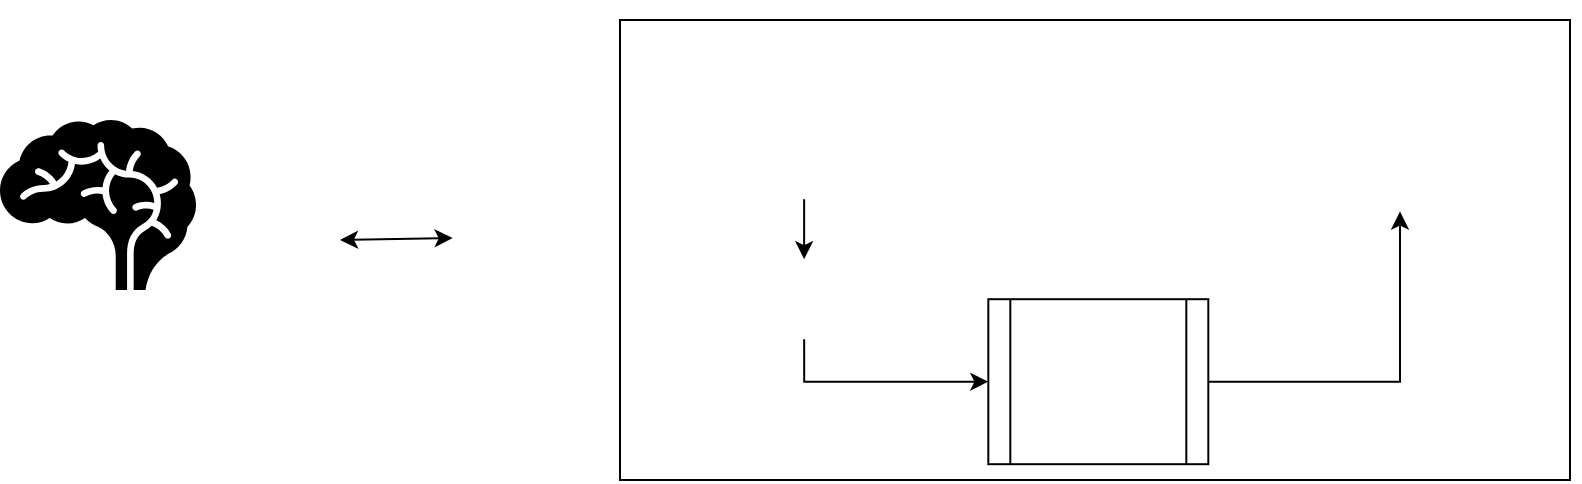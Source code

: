 <mxfile version="20.8.10" type="github">
  <diagram name="Page-1" id="FIsLYuHzlU_XFJ1SP3E0">
    <mxGraphModel dx="1257" dy="661" grid="1" gridSize="10" guides="1" tooltips="1" connect="1" arrows="1" fold="1" page="1" pageScale="1" pageWidth="850" pageHeight="1100" math="0" shadow="0">
      <root>
        <mxCell id="0" />
        <mxCell id="1" parent="0" />
        <mxCell id="zBlL3TUO0Pgipew5Sboh-2" value="" style="shape=mxgraph.signs.healthcare.brain;html=1;pointerEvents=1;fillColor=#000000;strokeColor=none;verticalLabelPosition=bottom;verticalAlign=top;align=center;" vertex="1" parent="1">
          <mxGeometry x="50" y="180" width="98" height="85" as="geometry" />
        </mxCell>
        <mxCell id="zBlL3TUO0Pgipew5Sboh-4" value="" style="shape=image;html=1;verticalAlign=top;verticalLabelPosition=bottom;labelBackgroundColor=#ffffff;imageAspect=0;aspect=fixed;image=https://cdn0.iconfinder.com/data/icons/phosphor-duotone-vol-5/256/wave-sine-duotone-128.png" vertex="1" parent="1">
          <mxGeometry x="61.5" y="240" width="75" height="75" as="geometry" />
        </mxCell>
        <mxCell id="zBlL3TUO0Pgipew5Sboh-8" value="" style="shape=image;imageAspect=0;aspect=fixed;verticalLabelPosition=bottom;verticalAlign=top;image=https://th.bing.com/th/id/OIP.oR23gtayus8NnhMo5mmxAAHaIy?pid=ImgDet&amp;rs=1;" vertex="1" parent="1">
          <mxGeometry x="220" y="120" width="52.87" height="62.62" as="geometry" />
        </mxCell>
        <mxCell id="zBlL3TUO0Pgipew5Sboh-9" value="" style="shape=image;imageAspect=0;aspect=fixed;verticalLabelPosition=bottom;verticalAlign=top;image=https://www.bci2000.org/mediawiki/images/thumb/1/16/Cyton-Daisy.jpg/500px-Cyton-Daisy.jpg;" vertex="1" parent="1">
          <mxGeometry x="160" y="200" width="60" height="80" as="geometry" />
        </mxCell>
        <mxCell id="zBlL3TUO0Pgipew5Sboh-10" value="" style="shape=image;imageAspect=0;aspect=fixed;verticalLabelPosition=bottom;verticalAlign=top;image=https://raw.githubusercontent.com/OpenBCI/Docs/master/assets/images/dongleConnection.png;clipPath=inset(27.88% 33.33% 27.88% 33.33%);" vertex="1" parent="1">
          <mxGeometry x="280" y="197.5" width="80" height="80" as="geometry" />
        </mxCell>
        <mxCell id="zBlL3TUO0Pgipew5Sboh-34" value="" style="endArrow=classic;startArrow=classic;html=1;rounded=0;fontSize=2;exitX=1;exitY=0.5;exitDx=0;exitDy=0;entryX=-0.046;entryY=0.519;entryDx=0;entryDy=0;entryPerimeter=0;" edge="1" parent="1" source="zBlL3TUO0Pgipew5Sboh-9" target="zBlL3TUO0Pgipew5Sboh-10">
          <mxGeometry width="50" height="50" relative="1" as="geometry">
            <mxPoint x="380" y="280" as="sourcePoint" />
            <mxPoint x="430" y="230" as="targetPoint" />
          </mxGeometry>
        </mxCell>
        <mxCell id="zBlL3TUO0Pgipew5Sboh-36" value="" style="group" vertex="1" connectable="0" parent="1">
          <mxGeometry x="360" y="130" width="480" height="230" as="geometry" />
        </mxCell>
        <mxCell id="zBlL3TUO0Pgipew5Sboh-17" value="" style="whiteSpace=wrap;html=1;fontSize=2;fillColor=none;sketch=0;strokeWidth=1;gradientColor=none;gradientDirection=south;strokeColor=default;labelPosition=center;verticalLabelPosition=bottom;align=center;verticalAlign=top;fontFamily=Helvetica;fontStyle=1;movable=1;resizable=1;rotatable=1;deletable=1;editable=1;connectable=1;" vertex="1" parent="zBlL3TUO0Pgipew5Sboh-36">
          <mxGeometry y="2.842e-14" width="475" height="230" as="geometry" />
        </mxCell>
        <mxCell id="zBlL3TUO0Pgipew5Sboh-18" value="" style="shape=image;imageAspect=0;aspect=fixed;verticalLabelPosition=bottom;verticalAlign=top;sketch=0;strokeColor=default;strokeWidth=1;fontSize=2;fillColor=none;gradientColor=none;gradientDirection=south;image=https://i.ytimg.com/vi/XXdEvDP4uck/maxresdefault.jpg;" vertex="1" parent="zBlL3TUO0Pgipew5Sboh-36">
          <mxGeometry x="305" y="5.684e-14" width="170" height="95.79" as="geometry" />
        </mxCell>
        <mxCell id="zBlL3TUO0Pgipew5Sboh-11" value="" style="shape=image;imageAspect=0;aspect=fixed;verticalLabelPosition=bottom;verticalAlign=top;image=https://www.researchgate.net/profile/Benjamin_Estermann/publication/327797416/figure/download/fig7/AS:673281875124226@1537534316149/Overview-of-the-OpenBCI-GUI.ppm;" vertex="1" parent="zBlL3TUO0Pgipew5Sboh-36">
          <mxGeometry y="2.842e-14" width="184.16" height="89.6" as="geometry" />
        </mxCell>
        <mxCell id="zBlL3TUO0Pgipew5Sboh-19" value="" style="shape=image;imageAspect=0;aspect=fixed;verticalLabelPosition=bottom;verticalAlign=top;sketch=0;strokeColor=default;strokeWidth=1;fontSize=2;fillColor=none;gradientColor=none;gradientDirection=south;image=https://th.bing.com/th/id/OIP.Va9iuQ0gZJgYRTaF0SoSQgAAAA?pid=ImgDet&amp;rs=1;" vertex="1" parent="zBlL3TUO0Pgipew5Sboh-36">
          <mxGeometry x="421.59" width="53.41" height="40" as="geometry" />
        </mxCell>
        <mxCell id="zBlL3TUO0Pgipew5Sboh-27" style="edgeStyle=orthogonalEdgeStyle;rounded=0;orthogonalLoop=1;jettySize=auto;html=1;exitX=1;exitY=0.5;exitDx=0;exitDy=0;fontSize=2;" edge="1" parent="zBlL3TUO0Pgipew5Sboh-36" source="zBlL3TUO0Pgipew5Sboh-25" target="zBlL3TUO0Pgipew5Sboh-18">
          <mxGeometry relative="1" as="geometry" />
        </mxCell>
        <mxCell id="zBlL3TUO0Pgipew5Sboh-25" value="" style="shape=process;whiteSpace=wrap;html=1;backgroundOutline=1;sketch=0;strokeColor=default;strokeWidth=1;fontSize=2;fillColor=none;gradientColor=none;gradientDirection=south;" vertex="1" parent="zBlL3TUO0Pgipew5Sboh-36">
          <mxGeometry x="184.16" y="139.6" width="110" height="82.5" as="geometry" />
        </mxCell>
        <mxCell id="zBlL3TUO0Pgipew5Sboh-20" value="" style="shape=image;imageAspect=0;aspect=fixed;verticalLabelPosition=bottom;verticalAlign=top;sketch=0;strokeColor=default;strokeWidth=1;fontSize=2;fillColor=none;gradientColor=none;gradientDirection=south;image=https://dscl.lcsr.jhu.edu/wp-content/uploads/2017/10/ros_logo.jpeg;" vertex="1" parent="zBlL3TUO0Pgipew5Sboh-36">
          <mxGeometry x="211.71" y="147.1" width="58.29" height="15.36" as="geometry" />
        </mxCell>
        <mxCell id="zBlL3TUO0Pgipew5Sboh-26" style="edgeStyle=orthogonalEdgeStyle;rounded=0;orthogonalLoop=1;jettySize=auto;html=1;exitX=0.5;exitY=1;exitDx=0;exitDy=0;fontSize=2;" edge="1" parent="zBlL3TUO0Pgipew5Sboh-36" source="zBlL3TUO0Pgipew5Sboh-22" target="zBlL3TUO0Pgipew5Sboh-25">
          <mxGeometry relative="1" as="geometry" />
        </mxCell>
        <mxCell id="zBlL3TUO0Pgipew5Sboh-21" value="" style="shape=image;html=1;verticalAlign=top;verticalLabelPosition=bottom;labelBackgroundColor=#ffffff;imageAspect=0;aspect=fixed;image=https://cdn0.iconfinder.com/data/icons/business-startup-10/50/69-128.png;sketch=0;strokeColor=default;strokeWidth=1;fontSize=2;fillColor=none;gradientColor=none;gradientDirection=south;" vertex="1" parent="zBlL3TUO0Pgipew5Sboh-36">
          <mxGeometry x="211.71" y="169.6" width="50" height="50" as="geometry" />
        </mxCell>
        <mxCell id="zBlL3TUO0Pgipew5Sboh-22" value="" style="shape=image;imageAspect=0;aspect=fixed;verticalLabelPosition=bottom;verticalAlign=top;sketch=0;strokeColor=default;strokeWidth=1;fontSize=2;fillColor=none;gradientColor=none;gradientDirection=south;image=https://live.staticflickr.com/65535/50910162901_86602ce394_o.jpg;" vertex="1" parent="zBlL3TUO0Pgipew5Sboh-36">
          <mxGeometry x="65.27" y="119.6" width="53.61" height="40" as="geometry" />
        </mxCell>
        <mxCell id="zBlL3TUO0Pgipew5Sboh-23" style="edgeStyle=orthogonalEdgeStyle;rounded=0;orthogonalLoop=1;jettySize=auto;html=1;exitX=0.5;exitY=1;exitDx=0;exitDy=0;entryX=0.5;entryY=0;entryDx=0;entryDy=0;fontSize=2;" edge="1" parent="zBlL3TUO0Pgipew5Sboh-36" source="zBlL3TUO0Pgipew5Sboh-11" target="zBlL3TUO0Pgipew5Sboh-22">
          <mxGeometry relative="1" as="geometry" />
        </mxCell>
        <mxCell id="zBlL3TUO0Pgipew5Sboh-33" value="" style="shape=image;imageAspect=0;aspect=fixed;verticalLabelPosition=bottom;verticalAlign=top;sketch=0;strokeColor=default;strokeWidth=1;fontSize=2;fillColor=none;gradientColor=none;gradientDirection=south;image=https://dscl.lcsr.jhu.edu/wp-content/uploads/2017/10/ros_logo.jpeg;" vertex="1" parent="zBlL3TUO0Pgipew5Sboh-36">
          <mxGeometry x="305" y="2.842e-14" width="36.44" height="9.6" as="geometry" />
        </mxCell>
      </root>
    </mxGraphModel>
  </diagram>
</mxfile>
